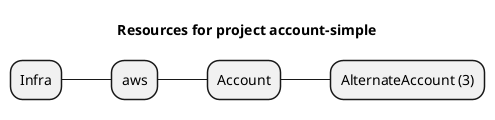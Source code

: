 @startmindmap
title Resources for project account-simple
skinparam monochrome true
+ Infra
++ aws
+++ Account
++++ AlternateAccount (3)
@endmindmap